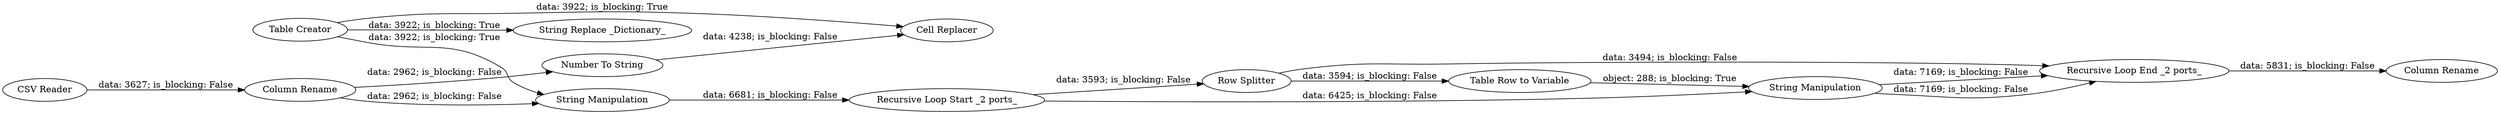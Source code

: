 digraph {
	"-8568940712476714440_4" [label="String Replace _Dictionary_"]
	"-7730191953433745543_26" [label="Recursive Loop Start _2 ports_"]
	"-7730191953433745543_39" [label="Column Rename"]
	"-8568940712476714440_3" [label="Table Creator"]
	"-8568940712476714440_20" [label="CSV Reader"]
	"-7730191953433745543_40" [label="Row Splitter"]
	"-7730191953433745543_29" [label="String Manipulation"]
	"-8568940712476714440_14" [label="Number To String"]
	"-7730191953433745543_28" [label="Table Row to Variable"]
	"-8568940712476714440_7" [label="Column Rename"]
	"-7730191953433745543_41" [label="String Manipulation"]
	"-7730191953433745543_30" [label="Recursive Loop End _2 ports_"]
	"-8568940712476714440_19" [label="Cell Replacer"]
	"-7730191953433745543_40" -> "-7730191953433745543_28" [label="data: 3594; is_blocking: False"]
	"-7730191953433745543_40" -> "-7730191953433745543_30" [label="data: 3494; is_blocking: False"]
	"-7730191953433745543_29" -> "-7730191953433745543_30" [label="data: 7169; is_blocking: False"]
	"-7730191953433745543_29" -> "-7730191953433745543_30" [label="data: 7169; is_blocking: False"]
	"-8568940712476714440_3" -> "-8568940712476714440_19" [label="data: 3922; is_blocking: True"]
	"-7730191953433745543_41" -> "-7730191953433745543_26" [label="data: 6681; is_blocking: False"]
	"-8568940712476714440_7" -> "-7730191953433745543_41" [label="data: 2962; is_blocking: False"]
	"-8568940712476714440_3" -> "-8568940712476714440_4" [label="data: 3922; is_blocking: True"]
	"-8568940712476714440_7" -> "-8568940712476714440_14" [label="data: 2962; is_blocking: False"]
	"-7730191953433745543_28" -> "-7730191953433745543_29" [label="object: 288; is_blocking: True"]
	"-7730191953433745543_26" -> "-7730191953433745543_40" [label="data: 3593; is_blocking: False"]
	"-8568940712476714440_14" -> "-8568940712476714440_19" [label="data: 4238; is_blocking: False"]
	"-7730191953433745543_26" -> "-7730191953433745543_29" [label="data: 6425; is_blocking: False"]
	"-8568940712476714440_3" -> "-7730191953433745543_41" [label="data: 3922; is_blocking: True"]
	"-7730191953433745543_30" -> "-7730191953433745543_39" [label="data: 5831; is_blocking: False"]
	"-8568940712476714440_20" -> "-8568940712476714440_7" [label="data: 3627; is_blocking: False"]
	rankdir=LR
}
